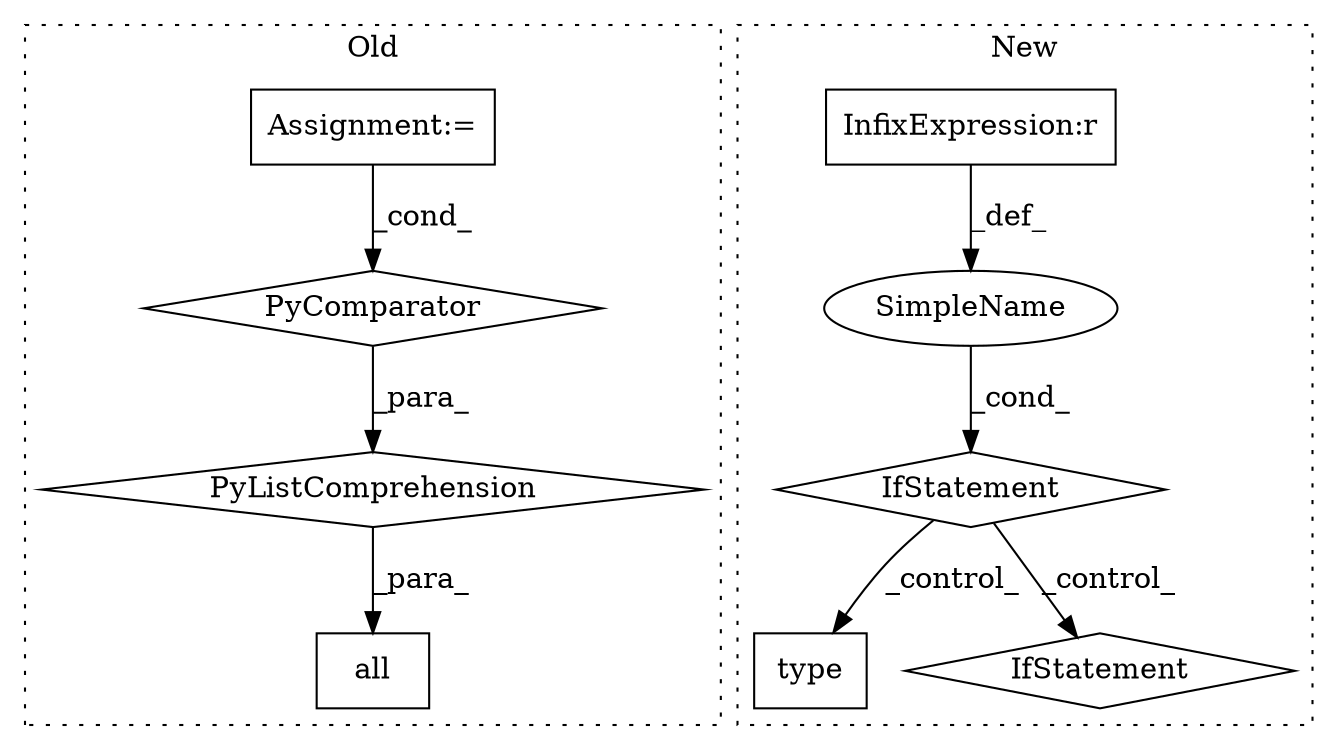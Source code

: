 digraph G {
subgraph cluster0 {
1 [label="all" a="32" s="12033,12166" l="15,-5" shape="box"];
3 [label="Assignment:=" a="7" s="12134" l="24" shape="box"];
4 [label="PyComparator" a="113" s="12134" l="24" shape="diamond"];
7 [label="PyListComprehension" a="109" s="12048" l="118" shape="diamond"];
label = "Old";
style="dotted";
}
subgraph cluster1 {
2 [label="type" a="32" s="13871,13924" l="5,1" shape="box"];
5 [label="IfStatement" a="25" s="13526,13605" l="4,2" shape="diamond"];
6 [label="SimpleName" a="42" s="" l="" shape="ellipse"];
8 [label="IfStatement" a="25" s="14303,14364" l="4,2" shape="diamond"];
9 [label="InfixExpression:r" a="27" s="13599" l="4" shape="box"];
label = "New";
style="dotted";
}
3 -> 4 [label="_cond_"];
4 -> 7 [label="_para_"];
5 -> 8 [label="_control_"];
5 -> 2 [label="_control_"];
6 -> 5 [label="_cond_"];
7 -> 1 [label="_para_"];
9 -> 6 [label="_def_"];
}